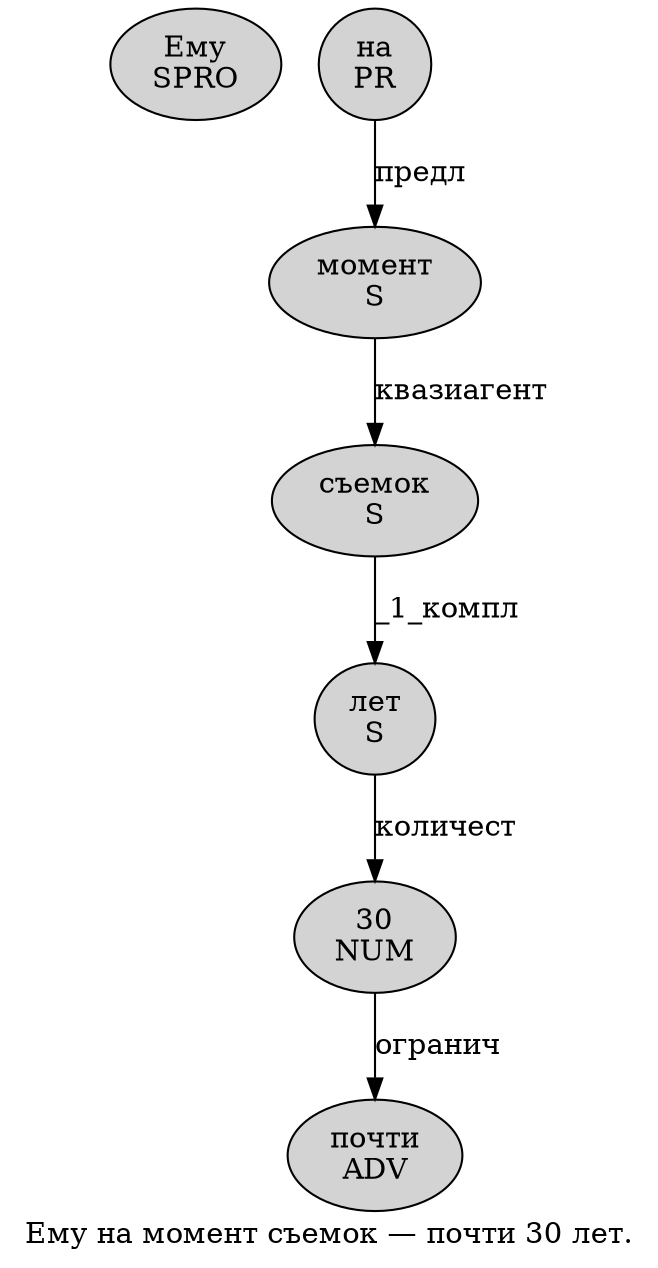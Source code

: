 digraph SENTENCE_3806 {
	graph [label="Ему на момент съемок — почти 30 лет."]
	node [style=filled]
		0 [label="Ему
SPRO" color="" fillcolor=lightgray penwidth=1 shape=ellipse]
		1 [label="на
PR" color="" fillcolor=lightgray penwidth=1 shape=ellipse]
		2 [label="момент
S" color="" fillcolor=lightgray penwidth=1 shape=ellipse]
		3 [label="съемок
S" color="" fillcolor=lightgray penwidth=1 shape=ellipse]
		5 [label="почти
ADV" color="" fillcolor=lightgray penwidth=1 shape=ellipse]
		6 [label="30
NUM" color="" fillcolor=lightgray penwidth=1 shape=ellipse]
		7 [label="лет
S" color="" fillcolor=lightgray penwidth=1 shape=ellipse]
			7 -> 6 [label="количест"]
			3 -> 7 [label="_1_компл"]
			1 -> 2 [label="предл"]
			2 -> 3 [label="квазиагент"]
			6 -> 5 [label="огранич"]
}
